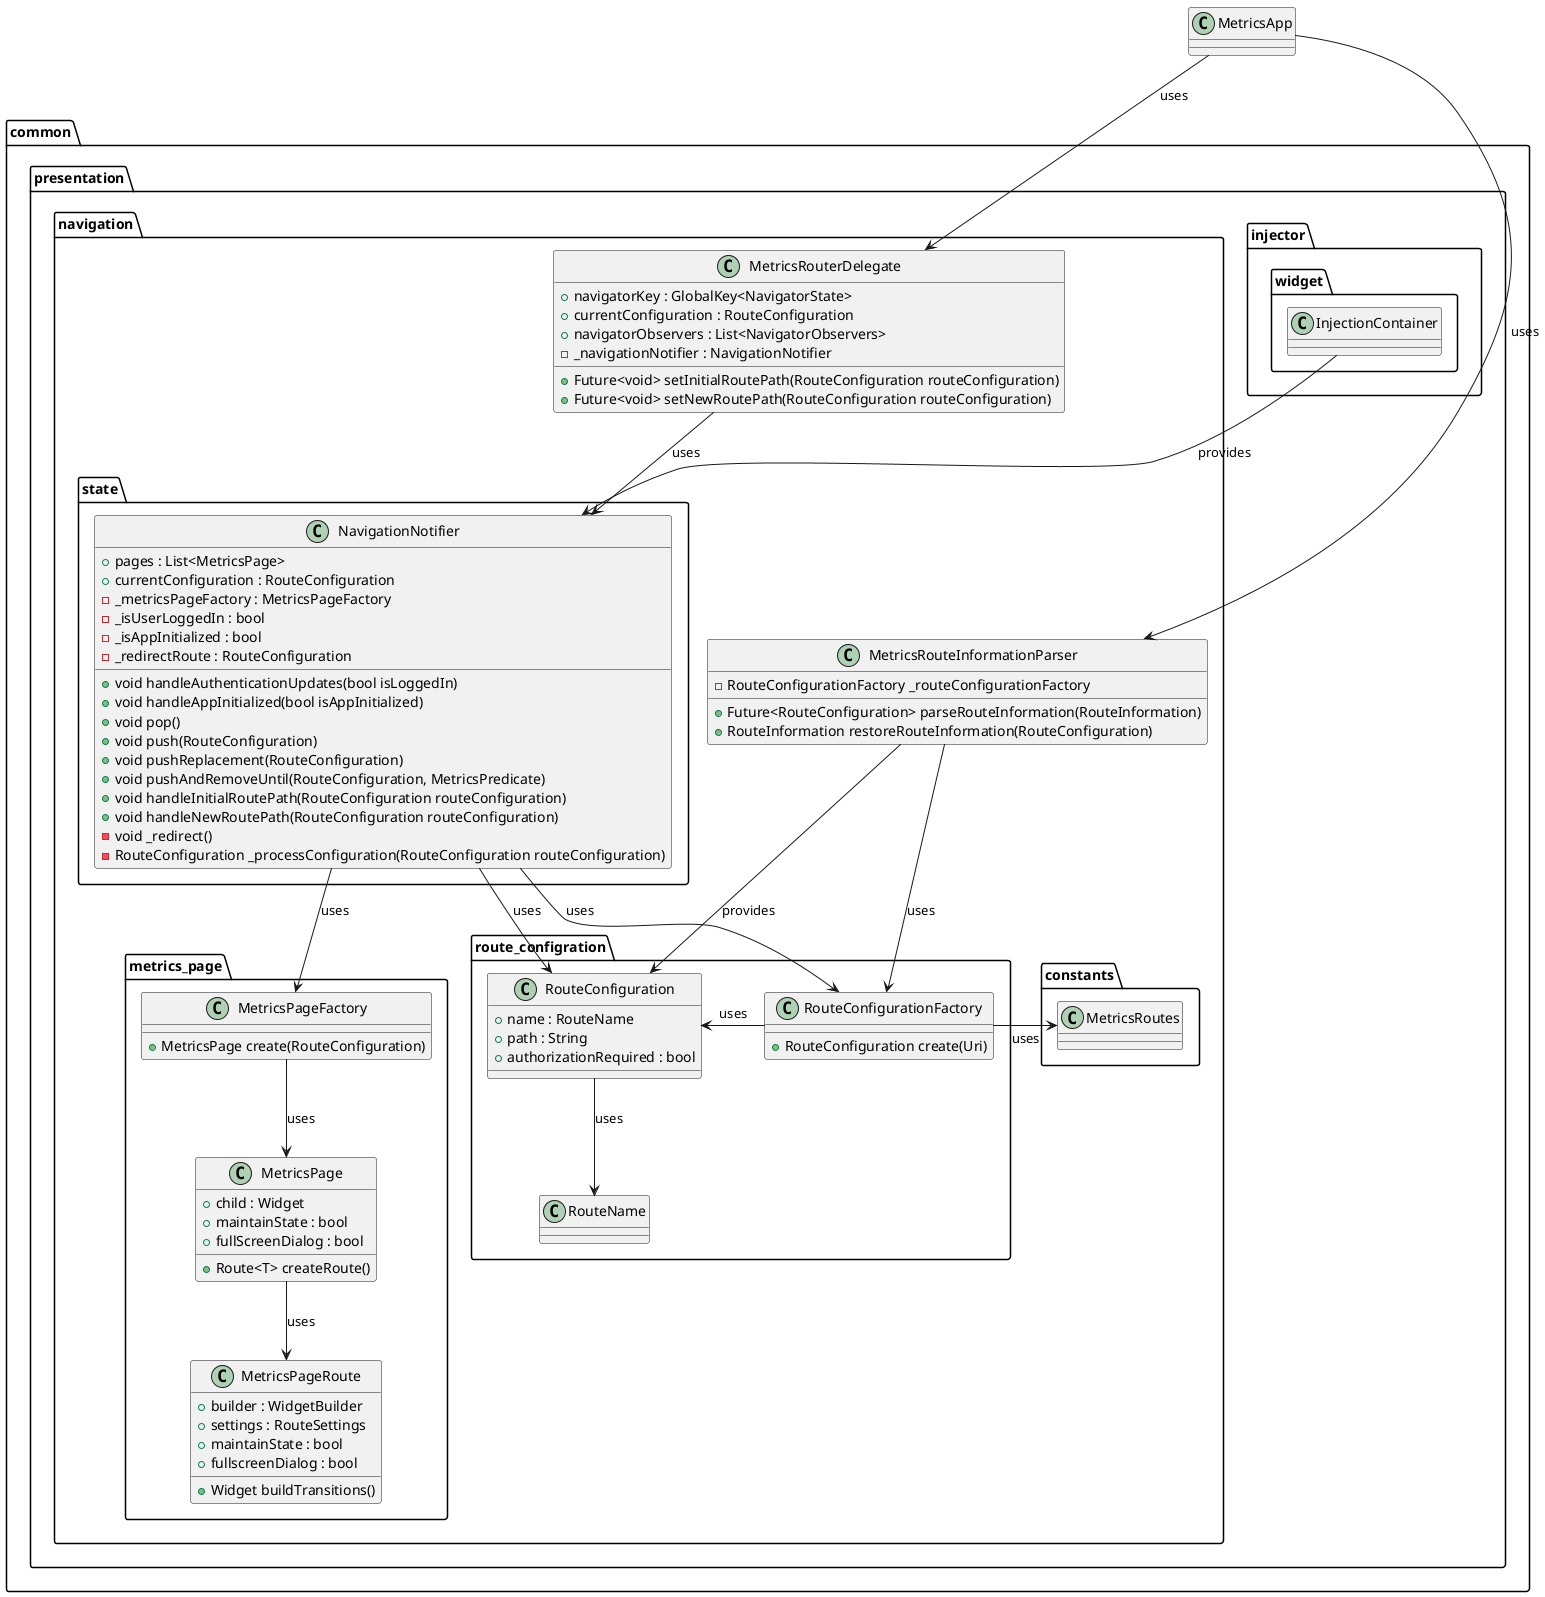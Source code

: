 @startuml navigation_class_diagram

class MetricsApp {}

package common.presentation {

    package injector.widget {
        class InjectionContainer {}
    }

    package navigation {

        package route_configration {
            class RouteName {
            }

            class RouteConfiguration {
                + name : RouteName
                + path : String
                + authorizationRequired : bool
            }

            class RouteConfigurationFactory {
                + RouteConfiguration create(Uri)
            }
        }
        class MetricsRouteInformationParser {
            - RouteConfigurationFactory _routeConfigurationFactory
            + Future<RouteConfiguration> parseRouteInformation(RouteInformation)
            + RouteInformation restoreRouteInformation(RouteConfiguration)
        }
        class MetricsRouterDelegate {
            + navigatorKey : GlobalKey<NavigatorState>
            + currentConfiguration : RouteConfiguration
            + navigatorObservers : List<NavigatorObservers>
            - _navigationNotifier : NavigationNotifier
            + Future<void> setInitialRoutePath(RouteConfiguration routeConfiguration)
            + Future<void> setNewRoutePath(RouteConfiguration routeConfiguration)
        }

        package constants {
            class MetricsRoutes {}
        }

        package state {
            class NavigationNotifier {
                + pages : List<MetricsPage>
                + currentConfiguration : RouteConfiguration
                - _metricsPageFactory : MetricsPageFactory
                - _isUserLoggedIn : bool
                - _isAppInitialized : bool
                - _redirectRoute : RouteConfiguration
                + void handleAuthenticationUpdates(bool isLoggedIn)
                + void handleAppInitialized(bool isAppInitialized)
                + void pop()
                + void push(RouteConfiguration)
                + void pushReplacement(RouteConfiguration)
                + void pushAndRemoveUntil(RouteConfiguration, MetricsPredicate)
                + void handleInitialRoutePath(RouteConfiguration routeConfiguration)
                + void handleNewRoutePath(RouteConfiguration routeConfiguration)
                - void _redirect()
                - RouteConfiguration _processConfiguration(RouteConfiguration routeConfiguration)
            }
        }


        package metrics_page {
            class MetricsPageFactory {
                + MetricsPage create(RouteConfiguration)
            }

            class MetricsPage {
                + child : Widget
                + maintainState : bool
                + fullScreenDialog : bool
                + Route<T> createRoute()
            }

            class MetricsPageRoute {
                + builder : WidgetBuilder
                + settings : RouteSettings
                + maintainState : bool
                + fullscreenDialog : bool
                + Widget buildTransitions()
            }
        }

    }
}

InjectionContainer --> NavigationNotifier : provides

MetricsApp --> MetricsRouteInformationParser :uses
MetricsApp --> MetricsRouterDelegate : uses

MetricsRouteInformationParser --> RouteConfiguration : provides
MetricsRouteInformationParser --> RouteConfigurationFactory : uses

RouteConfiguration --> RouteName : uses

RouteConfigurationFactory -> RouteConfiguration : uses
RouteConfigurationFactory -> MetricsRoutes : uses

MetricsRouterDelegate --> NavigationNotifier : uses

NavigationNotifier --> RouteConfigurationFactory : uses
NavigationNotifier --> RouteConfiguration : uses
NavigationNotifier --> MetricsPageFactory : uses

MetricsPageFactory --> MetricsPage : uses

MetricsPage --> MetricsPageRoute : uses

@enduml
